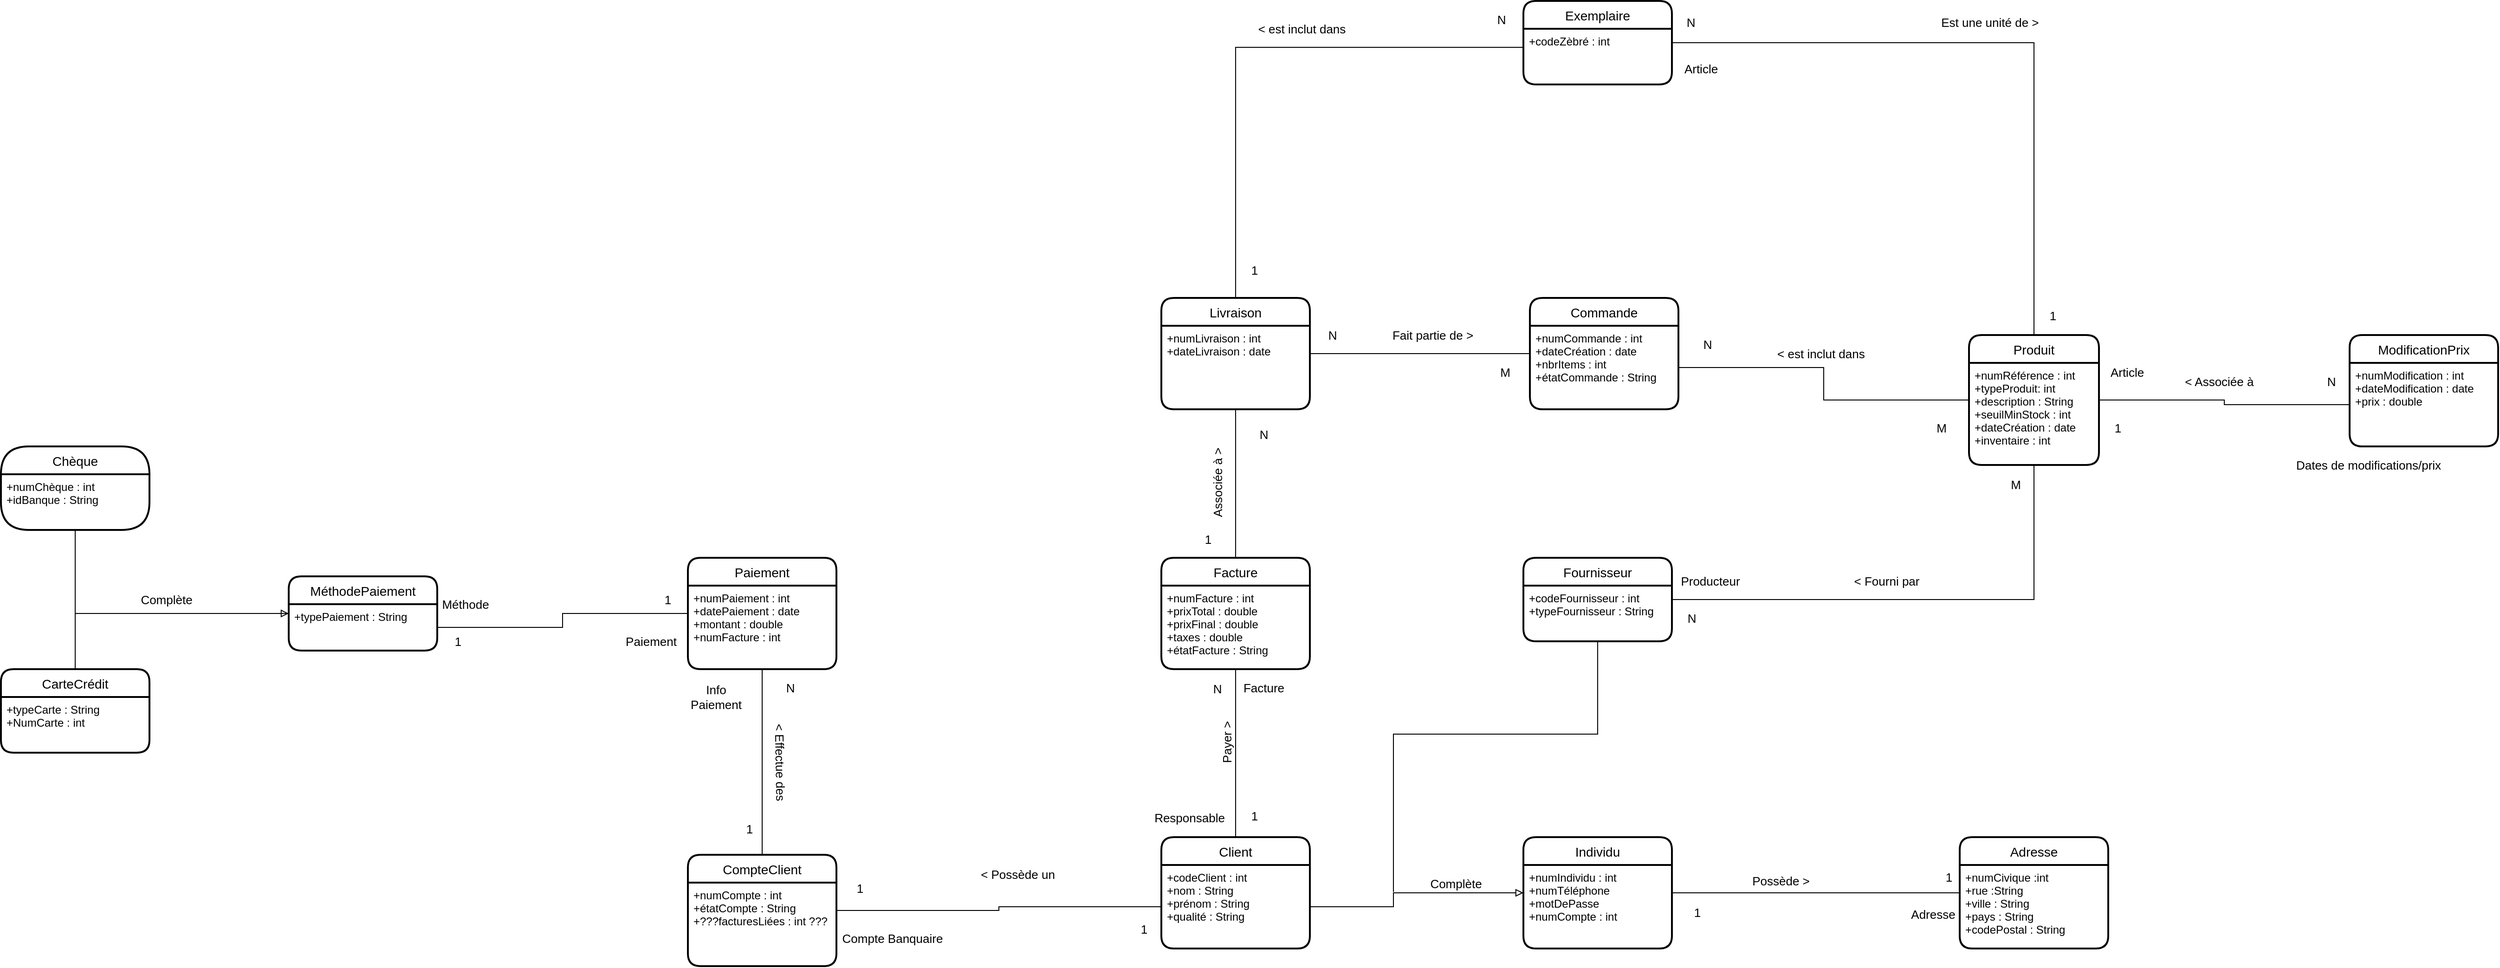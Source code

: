 <mxfile version="13.7.3" type="device"><diagram id="C0G2FVbS0z-vKKuk3WYJ" name="Page-1"><mxGraphModel dx="3759" dy="2117" grid="1" gridSize="10" guides="1" tooltips="1" connect="1" arrows="1" fold="1" page="1" pageScale="1" pageWidth="827" pageHeight="1169" math="0" shadow="0"><root><mxCell id="0"/><mxCell id="1" parent="0"/><mxCell id="t3qwVprBRzyFTFLxtJYm-5" value="Produit" style="swimlane;childLayout=stackLayout;horizontal=1;startSize=30;horizontalStack=0;rounded=1;fontSize=14;fontStyle=0;strokeWidth=2;resizeParent=0;resizeLast=1;shadow=0;dashed=0;align=center;" vertex="1" parent="1"><mxGeometry x="60" y="60" width="140" height="140" as="geometry"/></mxCell><mxCell id="t3qwVprBRzyFTFLxtJYm-6" value="+numRéférence : int&#10;+typeProduit: int&#10;+description : String&#10;+seuilMinStock : int&#10;+dateCréation : date&#10;+inventaire : int&#10;" style="align=left;strokeColor=none;fillColor=none;spacingLeft=4;fontSize=12;verticalAlign=top;resizable=0;rotatable=0;part=1;" vertex="1" parent="t3qwVprBRzyFTFLxtJYm-5"><mxGeometry y="30" width="140" height="110" as="geometry"/></mxCell><mxCell id="t3qwVprBRzyFTFLxtJYm-10" style="edgeStyle=orthogonalEdgeStyle;rounded=0;orthogonalLoop=1;jettySize=auto;html=1;endArrow=none;endFill=0;" edge="1" parent="1" source="t3qwVprBRzyFTFLxtJYm-9" target="t3qwVprBRzyFTFLxtJYm-5"><mxGeometry relative="1" as="geometry"/></mxCell><mxCell id="t3qwVprBRzyFTFLxtJYm-11" value="N" style="edgeLabel;html=1;align=center;verticalAlign=middle;resizable=0;points=[];fontSize=13;" vertex="1" connectable="0" parent="t3qwVprBRzyFTFLxtJYm-10"><mxGeometry x="-0.054" y="58" relative="1" as="geometry"><mxPoint x="110" y="-83" as="offset"/></mxGeometry></mxCell><mxCell id="t3qwVprBRzyFTFLxtJYm-12" value="1" style="edgeLabel;html=1;align=center;verticalAlign=middle;resizable=0;points=[];fontSize=13;" vertex="1" connectable="0" parent="t3qwVprBRzyFTFLxtJYm-10"><mxGeometry x="0.855" y="3" relative="1" as="geometry"><mxPoint y="27" as="offset"/></mxGeometry></mxCell><mxCell id="t3qwVprBRzyFTFLxtJYm-13" value="Article" style="edgeLabel;html=1;align=center;verticalAlign=middle;resizable=0;points=[];fontSize=13;" vertex="1" connectable="0" parent="t3qwVprBRzyFTFLxtJYm-10"><mxGeometry x="0.818" y="2" relative="1" as="geometry"><mxPoint x="5" y="-32" as="offset"/></mxGeometry></mxCell><mxCell id="t3qwVprBRzyFTFLxtJYm-14" value="Dates de modifications/prix" style="edgeLabel;html=1;align=center;verticalAlign=middle;resizable=0;points=[];fontSize=13;" vertex="1" connectable="0" parent="t3qwVprBRzyFTFLxtJYm-10"><mxGeometry x="-0.818" y="-3" relative="1" as="geometry"><mxPoint x="45" y="68" as="offset"/></mxGeometry></mxCell><mxCell id="t3qwVprBRzyFTFLxtJYm-16" value="&amp;lt; Associée à&amp;nbsp;" style="edgeLabel;html=1;align=center;verticalAlign=middle;resizable=0;points=[];fontSize=13;rotation=0;" vertex="1" connectable="0" parent="t3qwVprBRzyFTFLxtJYm-10"><mxGeometry x="0.132" y="1" relative="1" as="geometry"><mxPoint x="11" y="-21" as="offset"/></mxGeometry></mxCell><mxCell id="t3qwVprBRzyFTFLxtJYm-19" style="edgeStyle=orthogonalEdgeStyle;rounded=0;orthogonalLoop=1;jettySize=auto;html=1;endArrow=none;endFill=0;" edge="1" parent="1" source="t3qwVprBRzyFTFLxtJYm-17" target="t3qwVprBRzyFTFLxtJYm-5"><mxGeometry relative="1" as="geometry"/></mxCell><mxCell id="t3qwVprBRzyFTFLxtJYm-20" value="&lt;font style=&quot;font-size: 13px&quot;&gt;N&lt;/font&gt;" style="edgeLabel;html=1;align=center;verticalAlign=middle;resizable=0;points=[];" vertex="1" connectable="0" parent="t3qwVprBRzyFTFLxtJYm-19"><mxGeometry x="-0.923" y="-1" relative="1" as="geometry"><mxPoint y="19" as="offset"/></mxGeometry></mxCell><mxCell id="t3qwVprBRzyFTFLxtJYm-21" value="M" style="edgeLabel;html=1;align=center;verticalAlign=middle;resizable=0;points=[];fontSize=13;" vertex="1" connectable="0" parent="t3qwVprBRzyFTFLxtJYm-19"><mxGeometry x="0.85" y="-1" relative="1" as="geometry"><mxPoint x="-21" y="-19" as="offset"/></mxGeometry></mxCell><mxCell id="t3qwVprBRzyFTFLxtJYm-24" value="Producteur" style="edgeLabel;html=1;align=center;verticalAlign=middle;resizable=0;points=[];fontSize=13;" vertex="1" connectable="0" parent="t3qwVprBRzyFTFLxtJYm-19"><mxGeometry x="-0.915" y="4" relative="1" as="geometry"><mxPoint x="18" y="-16" as="offset"/></mxGeometry></mxCell><mxCell id="t3qwVprBRzyFTFLxtJYm-25" value="&amp;lt; Fourni par" style="edgeLabel;html=1;align=center;verticalAlign=middle;resizable=0;points=[];fontSize=13;" vertex="1" connectable="0" parent="t3qwVprBRzyFTFLxtJYm-19"><mxGeometry x="-0.139" y="-3" relative="1" as="geometry"><mxPoint y="-23" as="offset"/></mxGeometry></mxCell><mxCell id="t3qwVprBRzyFTFLxtJYm-17" value="Fournisseur" style="swimlane;childLayout=stackLayout;horizontal=1;startSize=30;horizontalStack=0;rounded=1;fontSize=14;fontStyle=0;strokeWidth=2;resizeParent=0;resizeLast=1;shadow=0;dashed=0;align=center;" vertex="1" parent="1"><mxGeometry x="-420" y="300" width="160" height="90" as="geometry"/></mxCell><mxCell id="t3qwVprBRzyFTFLxtJYm-18" value="+codeFournisseur : int&#10;+typeFournisseur : String&#10;" style="align=left;strokeColor=none;fillColor=none;spacingLeft=4;fontSize=12;verticalAlign=top;resizable=0;rotatable=0;part=1;" vertex="1" parent="t3qwVprBRzyFTFLxtJYm-17"><mxGeometry y="30" width="160" height="60" as="geometry"/></mxCell><mxCell id="t3qwVprBRzyFTFLxtJYm-28" style="edgeStyle=orthogonalEdgeStyle;rounded=0;orthogonalLoop=1;jettySize=auto;html=1;endArrow=none;endFill=0;fontSize=13;" edge="1" parent="1" target="t3qwVprBRzyFTFLxtJYm-17"><mxGeometry relative="1" as="geometry"><mxPoint x="-560" y="660" as="sourcePoint"/><Array as="points"><mxPoint x="-560" y="490"/><mxPoint x="-340" y="490"/></Array></mxGeometry></mxCell><mxCell id="t3qwVprBRzyFTFLxtJYm-26" value="Individu" style="swimlane;childLayout=stackLayout;horizontal=1;startSize=30;horizontalStack=0;rounded=1;fontSize=14;fontStyle=0;strokeWidth=2;resizeParent=0;resizeLast=1;shadow=0;dashed=0;align=center;" vertex="1" parent="1"><mxGeometry x="-420" y="601" width="160" height="120" as="geometry"/></mxCell><mxCell id="t3qwVprBRzyFTFLxtJYm-27" value="+numIndividu : int&#10;+numTéléphone&#10;+motDePasse&#10;+numCompte : int&#10;" style="align=left;strokeColor=none;fillColor=none;spacingLeft=4;fontSize=12;verticalAlign=top;resizable=0;rotatable=0;part=1;" vertex="1" parent="t3qwVprBRzyFTFLxtJYm-26"><mxGeometry y="30" width="160" height="90" as="geometry"/></mxCell><mxCell id="t3qwVprBRzyFTFLxtJYm-31" style="edgeStyle=orthogonalEdgeStyle;rounded=0;orthogonalLoop=1;jettySize=auto;html=1;endArrow=none;endFill=0;fontSize=13;" edge="1" parent="1" source="t3qwVprBRzyFTFLxtJYm-29" target="t3qwVprBRzyFTFLxtJYm-26"><mxGeometry relative="1" as="geometry"/></mxCell><mxCell id="t3qwVprBRzyFTFLxtJYm-36" value="1" style="edgeLabel;html=1;align=center;verticalAlign=middle;resizable=0;points=[];fontSize=13;" vertex="1" connectable="0" parent="t3qwVprBRzyFTFLxtJYm-31"><mxGeometry x="0.825" y="1" relative="1" as="geometry"><mxPoint y="20" as="offset"/></mxGeometry></mxCell><mxCell id="t3qwVprBRzyFTFLxtJYm-37" value="1" style="edgeLabel;html=1;align=center;verticalAlign=middle;resizable=0;points=[];fontSize=13;" vertex="1" connectable="0" parent="t3qwVprBRzyFTFLxtJYm-31"><mxGeometry x="-0.863" y="2" relative="1" as="geometry"><mxPoint x="9" y="-19" as="offset"/></mxGeometry></mxCell><mxCell id="t3qwVprBRzyFTFLxtJYm-38" value="Adresse" style="edgeLabel;html=1;align=center;verticalAlign=middle;resizable=0;points=[];fontSize=13;" vertex="1" connectable="0" parent="t3qwVprBRzyFTFLxtJYm-31"><mxGeometry x="-0.75" y="2" relative="1" as="geometry"><mxPoint x="10" y="21" as="offset"/></mxGeometry></mxCell><mxCell id="t3qwVprBRzyFTFLxtJYm-39" value="Possède &amp;gt;" style="edgeLabel;html=1;align=center;verticalAlign=middle;resizable=0;points=[];fontSize=13;" vertex="1" connectable="0" parent="t3qwVprBRzyFTFLxtJYm-31"><mxGeometry x="0.163" y="-1" relative="1" as="geometry"><mxPoint x="-13" y="-12" as="offset"/></mxGeometry></mxCell><mxCell id="t3qwVprBRzyFTFLxtJYm-42" style="edgeStyle=orthogonalEdgeStyle;rounded=0;orthogonalLoop=1;jettySize=auto;html=1;endArrow=block;endFill=0;fontSize=13;" edge="1" parent="1" source="t3qwVprBRzyFTFLxtJYm-41" target="t3qwVprBRzyFTFLxtJYm-26"><mxGeometry relative="1" as="geometry"><Array as="points"><mxPoint x="-560" y="676"/><mxPoint x="-560" y="661"/></Array></mxGeometry></mxCell><mxCell id="t3qwVprBRzyFTFLxtJYm-65" value="Complète" style="edgeLabel;html=1;align=center;verticalAlign=middle;resizable=0;points=[];fontSize=13;" vertex="1" connectable="0" parent="t3qwVprBRzyFTFLxtJYm-42"><mxGeometry x="0.292" relative="1" as="geometry"><mxPoint x="13" y="-10" as="offset"/></mxGeometry></mxCell><mxCell id="t3qwVprBRzyFTFLxtJYm-57" style="edgeStyle=orthogonalEdgeStyle;rounded=0;orthogonalLoop=1;jettySize=auto;html=1;endArrow=none;endFill=0;fontSize=13;" edge="1" parent="1" source="t3qwVprBRzyFTFLxtJYm-47" target="t3qwVprBRzyFTFLxtJYm-55"><mxGeometry relative="1" as="geometry"/></mxCell><mxCell id="t3qwVprBRzyFTFLxtJYm-58" value="1" style="edgeLabel;html=1;align=center;verticalAlign=middle;resizable=0;points=[];fontSize=13;" vertex="1" connectable="0" parent="t3qwVprBRzyFTFLxtJYm-57"><mxGeometry x="-0.874" y="-4" relative="1" as="geometry"><mxPoint x="-18" y="-16" as="offset"/></mxGeometry></mxCell><mxCell id="t3qwVprBRzyFTFLxtJYm-59" value="N" style="edgeLabel;html=1;align=center;verticalAlign=middle;resizable=0;points=[];fontSize=13;" vertex="1" connectable="0" parent="t3qwVprBRzyFTFLxtJYm-57"><mxGeometry x="0.81" y="3" relative="1" as="geometry"><mxPoint x="33" y="1" as="offset"/></mxGeometry></mxCell><mxCell id="t3qwVprBRzyFTFLxtJYm-61" value="Info&lt;br&gt;Paiement" style="edgeLabel;html=1;align=center;verticalAlign=middle;resizable=0;points=[];fontSize=13;" vertex="1" connectable="0" parent="t3qwVprBRzyFTFLxtJYm-57"><mxGeometry x="0.81" y="1" relative="1" as="geometry"><mxPoint x="-49" y="11" as="offset"/></mxGeometry></mxCell><mxCell id="t3qwVprBRzyFTFLxtJYm-62" value="&amp;lt; Effectue des" style="edgeLabel;html=1;align=center;verticalAlign=middle;resizable=0;points=[];fontSize=13;rotation=89;" vertex="1" connectable="0" parent="t3qwVprBRzyFTFLxtJYm-57"><mxGeometry x="-0.116" y="-2" relative="1" as="geometry"><mxPoint x="18" y="-12" as="offset"/></mxGeometry></mxCell><mxCell id="t3qwVprBRzyFTFLxtJYm-49" style="edgeStyle=orthogonalEdgeStyle;rounded=0;orthogonalLoop=1;jettySize=auto;html=1;endArrow=none;endFill=0;fontSize=13;" edge="1" parent="1" source="t3qwVprBRzyFTFLxtJYm-41" target="t3qwVprBRzyFTFLxtJYm-47"><mxGeometry relative="1" as="geometry"/></mxCell><mxCell id="t3qwVprBRzyFTFLxtJYm-50" value="1" style="edgeLabel;html=1;align=center;verticalAlign=middle;resizable=0;points=[];fontSize=13;" vertex="1" connectable="0" parent="t3qwVprBRzyFTFLxtJYm-49"><mxGeometry x="-0.765" relative="1" as="geometry"><mxPoint x="22" y="24" as="offset"/></mxGeometry></mxCell><mxCell id="t3qwVprBRzyFTFLxtJYm-51" value="1" style="edgeLabel;html=1;align=center;verticalAlign=middle;resizable=0;points=[];fontSize=13;" vertex="1" connectable="0" parent="t3qwVprBRzyFTFLxtJYm-49"><mxGeometry x="0.687" y="1" relative="1" as="geometry"><mxPoint x="-31" y="-25" as="offset"/></mxGeometry></mxCell><mxCell id="t3qwVprBRzyFTFLxtJYm-52" value="Compte Banquaire" style="edgeLabel;html=1;align=center;verticalAlign=middle;resizable=0;points=[];fontSize=13;" vertex="1" connectable="0" parent="t3qwVprBRzyFTFLxtJYm-49"><mxGeometry x="0.866" relative="1" as="geometry"><mxPoint x="36" y="30" as="offset"/></mxGeometry></mxCell><mxCell id="t3qwVprBRzyFTFLxtJYm-53" value="&amp;lt; Possède un" style="edgeLabel;html=1;align=center;verticalAlign=middle;resizable=0;points=[];fontSize=13;rotation=0;" vertex="1" connectable="0" parent="t3qwVprBRzyFTFLxtJYm-49"><mxGeometry x="-0.229" y="-1" relative="1" as="geometry"><mxPoint x="-19" y="-34" as="offset"/></mxGeometry></mxCell><mxCell id="t3qwVprBRzyFTFLxtJYm-40" value="Client" style="swimlane;childLayout=stackLayout;horizontal=1;startSize=30;horizontalStack=0;rounded=1;fontSize=14;fontStyle=0;strokeWidth=2;resizeParent=0;resizeLast=1;shadow=0;dashed=0;align=center;" vertex="1" parent="1"><mxGeometry x="-810" y="601" width="160" height="120" as="geometry"/></mxCell><mxCell id="t3qwVprBRzyFTFLxtJYm-41" value="+codeClient : int&#10;+nom : String&#10;+prénom : String&#10;+qualité : String" style="align=left;strokeColor=none;fillColor=none;spacingLeft=4;fontSize=12;verticalAlign=top;resizable=0;rotatable=0;part=1;" vertex="1" parent="t3qwVprBRzyFTFLxtJYm-40"><mxGeometry y="30" width="160" height="90" as="geometry"/></mxCell><mxCell id="t3qwVprBRzyFTFLxtJYm-29" value="Adresse" style="swimlane;childLayout=stackLayout;horizontal=1;startSize=30;horizontalStack=0;rounded=1;fontSize=14;fontStyle=0;strokeWidth=2;resizeParent=0;resizeLast=1;shadow=0;dashed=0;align=center;" vertex="1" parent="1"><mxGeometry x="50" y="601" width="160" height="120" as="geometry"/></mxCell><mxCell id="t3qwVprBRzyFTFLxtJYm-30" value="+numCivique :int&#10;+rue :String&#10;+ville : String&#10;+pays : String&#10;+codePostal : String" style="align=left;strokeColor=none;fillColor=none;spacingLeft=4;fontSize=12;verticalAlign=top;resizable=0;rotatable=0;part=1;" vertex="1" parent="t3qwVprBRzyFTFLxtJYm-29"><mxGeometry y="30" width="160" height="90" as="geometry"/></mxCell><mxCell id="t3qwVprBRzyFTFLxtJYm-47" value="CompteClient" style="swimlane;childLayout=stackLayout;horizontal=1;startSize=30;horizontalStack=0;rounded=1;fontSize=14;fontStyle=0;strokeWidth=2;resizeParent=0;resizeLast=1;shadow=0;dashed=0;align=center;" vertex="1" parent="1"><mxGeometry x="-1320" y="620" width="160" height="120" as="geometry"/></mxCell><mxCell id="t3qwVprBRzyFTFLxtJYm-48" value="+numCompte : int&#10;+étatCompte : String&#10;+???facturesLiées : int ???" style="align=left;strokeColor=none;fillColor=none;spacingLeft=4;fontSize=12;verticalAlign=top;resizable=0;rotatable=0;part=1;" vertex="1" parent="t3qwVprBRzyFTFLxtJYm-47"><mxGeometry y="30" width="160" height="90" as="geometry"/></mxCell><mxCell id="t3qwVprBRzyFTFLxtJYm-55" value="Paiement" style="swimlane;childLayout=stackLayout;horizontal=1;startSize=30;horizontalStack=0;rounded=1;fontSize=14;fontStyle=0;strokeWidth=2;resizeParent=0;resizeLast=1;shadow=0;dashed=0;align=center;" vertex="1" parent="1"><mxGeometry x="-1320" y="300" width="160" height="120" as="geometry"/></mxCell><mxCell id="t3qwVprBRzyFTFLxtJYm-56" value="+numPaiement : int&#10;+datePaiement : date&#10;+montant : double &#10;+numFacture : int" style="align=left;strokeColor=none;fillColor=none;spacingLeft=4;fontSize=12;verticalAlign=top;resizable=0;rotatable=0;part=1;" vertex="1" parent="t3qwVprBRzyFTFLxtJYm-55"><mxGeometry y="30" width="160" height="90" as="geometry"/></mxCell><mxCell id="t3qwVprBRzyFTFLxtJYm-66" style="edgeStyle=orthogonalEdgeStyle;rounded=0;orthogonalLoop=1;jettySize=auto;html=1;endArrow=none;endFill=0;fontSize=13;" edge="1" parent="1"><mxGeometry relative="1" as="geometry"><mxPoint x="-730" y="420" as="sourcePoint"/><mxPoint x="-730" y="601" as="targetPoint"/></mxGeometry></mxCell><mxCell id="t3qwVprBRzyFTFLxtJYm-69" value="1" style="edgeLabel;html=1;align=center;verticalAlign=middle;resizable=0;points=[];fontSize=13;" vertex="1" connectable="0" parent="t3qwVprBRzyFTFLxtJYm-66"><mxGeometry x="0.746" y="1" relative="1" as="geometry"><mxPoint x="19" as="offset"/></mxGeometry></mxCell><mxCell id="t3qwVprBRzyFTFLxtJYm-70" value="N" style="edgeLabel;html=1;align=center;verticalAlign=middle;resizable=0;points=[];fontSize=13;" vertex="1" connectable="0" parent="t3qwVprBRzyFTFLxtJYm-66"><mxGeometry x="-0.867" y="-3" relative="1" as="geometry"><mxPoint x="-17" y="8.33" as="offset"/></mxGeometry></mxCell><mxCell id="t3qwVprBRzyFTFLxtJYm-71" value="Responsable" style="edgeLabel;html=1;align=center;verticalAlign=middle;resizable=0;points=[];fontSize=13;" vertex="1" connectable="0" parent="t3qwVprBRzyFTFLxtJYm-66"><mxGeometry x="0.668" y="1" relative="1" as="geometry"><mxPoint x="-51" y="9" as="offset"/></mxGeometry></mxCell><mxCell id="t3qwVprBRzyFTFLxtJYm-72" value="Facture" style="edgeLabel;html=1;align=center;verticalAlign=middle;resizable=0;points=[];fontSize=13;" vertex="1" connectable="0" parent="t3qwVprBRzyFTFLxtJYm-66"><mxGeometry x="-0.691" y="-2" relative="1" as="geometry"><mxPoint x="32" y="-8" as="offset"/></mxGeometry></mxCell><mxCell id="t3qwVprBRzyFTFLxtJYm-78" value="Payer &amp;gt;" style="edgeLabel;html=1;align=center;verticalAlign=middle;resizable=0;points=[];fontSize=13;rotation=-90;" vertex="1" connectable="0" parent="t3qwVprBRzyFTFLxtJYm-66"><mxGeometry x="-0.127" y="2" relative="1" as="geometry"><mxPoint x="-12" as="offset"/></mxGeometry></mxCell><mxCell id="t3qwVprBRzyFTFLxtJYm-63" value="Facture" style="swimlane;childLayout=stackLayout;horizontal=1;startSize=30;horizontalStack=0;rounded=1;fontSize=14;fontStyle=0;strokeWidth=2;resizeParent=0;resizeLast=1;shadow=0;dashed=0;align=center;" vertex="1" parent="1"><mxGeometry x="-810" y="300" width="160" height="120" as="geometry"/></mxCell><mxCell id="t3qwVprBRzyFTFLxtJYm-64" value="+numFacture : int&#10;+prixTotal : double&#10;+prixFinal : double&#10;+taxes : double&#10;+étatFacture : String" style="align=left;strokeColor=none;fillColor=none;spacingLeft=4;fontSize=12;verticalAlign=top;resizable=0;rotatable=0;part=1;" vertex="1" parent="t3qwVprBRzyFTFLxtJYm-63"><mxGeometry y="30" width="160" height="90" as="geometry"/></mxCell><mxCell id="t3qwVprBRzyFTFLxtJYm-84" style="edgeStyle=orthogonalEdgeStyle;rounded=0;orthogonalLoop=1;jettySize=auto;html=1;endArrow=none;endFill=0;fontSize=13;" edge="1" parent="1" source="t3qwVprBRzyFTFLxtJYm-79"><mxGeometry relative="1" as="geometry"><mxPoint x="-1750" y="360" as="targetPoint"/><Array as="points"><mxPoint x="-1980" y="360"/></Array></mxGeometry></mxCell><mxCell id="t3qwVprBRzyFTFLxtJYm-79" value="CarteCrédit" style="swimlane;childLayout=stackLayout;horizontal=1;startSize=30;horizontalStack=0;rounded=1;fontSize=14;fontStyle=0;strokeWidth=2;resizeParent=0;resizeLast=1;shadow=0;dashed=0;align=center;" vertex="1" parent="1"><mxGeometry x="-2060" y="420" width="160" height="90" as="geometry"/></mxCell><mxCell id="t3qwVprBRzyFTFLxtJYm-80" value="+typeCarte : String&#10;+NumCarte : int" style="align=left;strokeColor=none;fillColor=none;spacingLeft=4;fontSize=12;verticalAlign=top;resizable=0;rotatable=0;part=1;" vertex="1" parent="t3qwVprBRzyFTFLxtJYm-79"><mxGeometry y="30" width="160" height="60" as="geometry"/></mxCell><mxCell id="t3qwVprBRzyFTFLxtJYm-81" value="Chèque" style="swimlane;childLayout=stackLayout;horizontal=1;startSize=30;horizontalStack=0;rounded=1;fontSize=14;fontStyle=0;strokeWidth=2;resizeParent=0;resizeLast=1;shadow=0;dashed=0;align=center;arcSize=50;" vertex="1" parent="1"><mxGeometry x="-2060" y="180" width="160" height="90" as="geometry"/></mxCell><mxCell id="t3qwVprBRzyFTFLxtJYm-82" value="+numChèque : int&#10;+idBanque : String" style="align=left;strokeColor=none;fillColor=none;spacingLeft=4;fontSize=12;verticalAlign=top;resizable=0;rotatable=0;part=1;" vertex="1" parent="t3qwVprBRzyFTFLxtJYm-81"><mxGeometry y="30" width="160" height="60" as="geometry"/></mxCell><mxCell id="t3qwVprBRzyFTFLxtJYm-83" style="edgeStyle=orthogonalEdgeStyle;rounded=0;orthogonalLoop=1;jettySize=auto;html=1;endArrow=block;endFill=0;fontSize=13;" edge="1" parent="1" source="t3qwVprBRzyFTFLxtJYm-82" target="t3qwVprBRzyFTFLxtJYm-75"><mxGeometry relative="1" as="geometry"><Array as="points"><mxPoint x="-1980" y="360"/></Array></mxGeometry></mxCell><mxCell id="t3qwVprBRzyFTFLxtJYm-85" value="Complète" style="edgeLabel;html=1;align=center;verticalAlign=middle;resizable=0;points=[];fontSize=13;" vertex="1" connectable="0" parent="t3qwVprBRzyFTFLxtJYm-83"><mxGeometry x="0.176" y="1" relative="1" as="geometry"><mxPoint y="-14" as="offset"/></mxGeometry></mxCell><mxCell id="t3qwVprBRzyFTFLxtJYm-75" value="MéthodePaiement" style="swimlane;childLayout=stackLayout;horizontal=1;startSize=30;horizontalStack=0;rounded=1;fontSize=14;fontStyle=0;strokeWidth=2;resizeParent=0;resizeLast=1;shadow=0;dashed=0;align=center;" vertex="1" parent="1"><mxGeometry x="-1750" y="320" width="160" height="80" as="geometry"/></mxCell><mxCell id="t3qwVprBRzyFTFLxtJYm-76" value="+typePaiement : String&#10;" style="align=left;strokeColor=none;fillColor=none;spacingLeft=4;fontSize=12;verticalAlign=top;resizable=0;rotatable=0;part=1;" vertex="1" parent="t3qwVprBRzyFTFLxtJYm-75"><mxGeometry y="30" width="160" height="50" as="geometry"/></mxCell><mxCell id="t3qwVprBRzyFTFLxtJYm-86" style="edgeStyle=orthogonalEdgeStyle;rounded=0;orthogonalLoop=1;jettySize=auto;html=1;endArrow=none;endFill=0;fontSize=13;" edge="1" parent="1" source="t3qwVprBRzyFTFLxtJYm-76" target="t3qwVprBRzyFTFLxtJYm-55"><mxGeometry relative="1" as="geometry"/></mxCell><mxCell id="t3qwVprBRzyFTFLxtJYm-87" value="1" style="edgeLabel;html=1;align=center;verticalAlign=middle;resizable=0;points=[];fontSize=13;" vertex="1" connectable="0" parent="t3qwVprBRzyFTFLxtJYm-86"><mxGeometry x="0.847" y="1" relative="1" as="geometry"><mxPoint y="-14" as="offset"/></mxGeometry></mxCell><mxCell id="t3qwVprBRzyFTFLxtJYm-88" value="1" style="edgeLabel;html=1;align=center;verticalAlign=middle;resizable=0;points=[];fontSize=13;" vertex="1" connectable="0" parent="t3qwVprBRzyFTFLxtJYm-86"><mxGeometry x="-0.849" y="-2" relative="1" as="geometry"><mxPoint y="13" as="offset"/></mxGeometry></mxCell><mxCell id="t3qwVprBRzyFTFLxtJYm-89" value="Paiement" style="edgeLabel;html=1;align=center;verticalAlign=middle;resizable=0;points=[];fontSize=13;" vertex="1" connectable="0" parent="t3qwVprBRzyFTFLxtJYm-86"><mxGeometry x="0.818" y="3" relative="1" as="geometry"><mxPoint x="-14.17" y="33" as="offset"/></mxGeometry></mxCell><mxCell id="t3qwVprBRzyFTFLxtJYm-90" value="Méthode" style="edgeLabel;html=1;align=center;verticalAlign=middle;resizable=0;points=[];fontSize=13;" vertex="1" connectable="0" parent="t3qwVprBRzyFTFLxtJYm-86"><mxGeometry x="-0.685" y="1" relative="1" as="geometry"><mxPoint x="-15" y="-24" as="offset"/></mxGeometry></mxCell><mxCell id="t3qwVprBRzyFTFLxtJYm-111" style="edgeStyle=orthogonalEdgeStyle;rounded=0;orthogonalLoop=1;jettySize=auto;html=1;endArrow=none;endFill=0;fontSize=13;" edge="1" parent="1" source="t3qwVprBRzyFTFLxtJYm-91" target="t3qwVprBRzyFTFLxtJYm-108"><mxGeometry relative="1" as="geometry"><Array as="points"><mxPoint x="-730" y="-250"/></Array></mxGeometry></mxCell><mxCell id="t3qwVprBRzyFTFLxtJYm-116" value="1" style="edgeLabel;html=1;align=center;verticalAlign=middle;resizable=0;points=[];fontSize=13;" vertex="1" connectable="0" parent="t3qwVprBRzyFTFLxtJYm-111"><mxGeometry x="-0.869" y="-3" relative="1" as="geometry"><mxPoint x="17" y="8" as="offset"/></mxGeometry></mxCell><mxCell id="t3qwVprBRzyFTFLxtJYm-117" value="N" style="edgeLabel;html=1;align=center;verticalAlign=middle;resizable=0;points=[];fontSize=13;" vertex="1" connectable="0" parent="t3qwVprBRzyFTFLxtJYm-111"><mxGeometry x="0.917" y="2" relative="1" as="geometry"><mxPoint y="-28.06" as="offset"/></mxGeometry></mxCell><mxCell id="t3qwVprBRzyFTFLxtJYm-121" value="&amp;lt; est inclut dans" style="edgeLabel;html=1;align=center;verticalAlign=middle;resizable=0;points=[];fontSize=13;" vertex="1" connectable="0" parent="t3qwVprBRzyFTFLxtJYm-111"><mxGeometry x="-0.069" y="-23" relative="1" as="geometry"><mxPoint x="70.47" y="-43.06" as="offset"/></mxGeometry></mxCell><mxCell id="t3qwVprBRzyFTFLxtJYm-91" value="Livraison" style="swimlane;childLayout=stackLayout;horizontal=1;startSize=30;horizontalStack=0;rounded=1;fontSize=14;fontStyle=0;strokeWidth=2;resizeParent=0;resizeLast=1;shadow=0;dashed=0;align=center;" vertex="1" parent="1"><mxGeometry x="-810" y="20" width="160" height="120" as="geometry"/></mxCell><mxCell id="t3qwVprBRzyFTFLxtJYm-92" value="+numLivraison : int&#10;+dateLivraison : date&#10;" style="align=left;strokeColor=none;fillColor=none;spacingLeft=4;fontSize=12;verticalAlign=top;resizable=0;rotatable=0;part=1;" vertex="1" parent="t3qwVprBRzyFTFLxtJYm-91"><mxGeometry y="30" width="160" height="90" as="geometry"/></mxCell><mxCell id="t3qwVprBRzyFTFLxtJYm-93" style="edgeStyle=orthogonalEdgeStyle;rounded=0;orthogonalLoop=1;jettySize=auto;html=1;endArrow=none;endFill=0;fontSize=13;" edge="1" parent="1" source="t3qwVprBRzyFTFLxtJYm-92" target="t3qwVprBRzyFTFLxtJYm-63"><mxGeometry relative="1" as="geometry"/></mxCell><mxCell id="t3qwVprBRzyFTFLxtJYm-94" value="N" style="edgeLabel;html=1;align=center;verticalAlign=middle;resizable=0;points=[];fontSize=13;" vertex="1" connectable="0" parent="t3qwVprBRzyFTFLxtJYm-93"><mxGeometry x="-0.662" y="-3" relative="1" as="geometry"><mxPoint x="33" as="offset"/></mxGeometry></mxCell><mxCell id="t3qwVprBRzyFTFLxtJYm-95" value="1" style="edgeLabel;html=1;align=center;verticalAlign=middle;resizable=0;points=[];fontSize=13;" vertex="1" connectable="0" parent="t3qwVprBRzyFTFLxtJYm-93"><mxGeometry x="0.775" y="-1" relative="1" as="geometry"><mxPoint x="-29" y="-2" as="offset"/></mxGeometry></mxCell><mxCell id="t3qwVprBRzyFTFLxtJYm-118" value="Associée à &amp;gt;" style="edgeLabel;html=1;align=center;verticalAlign=middle;resizable=0;points=[];fontSize=13;rotation=-90;" vertex="1" connectable="0" parent="t3qwVprBRzyFTFLxtJYm-93"><mxGeometry x="0.14" y="3" relative="1" as="geometry"><mxPoint x="-23" y="-11.76" as="offset"/></mxGeometry></mxCell><mxCell id="t3qwVprBRzyFTFLxtJYm-100" style="edgeStyle=orthogonalEdgeStyle;rounded=0;orthogonalLoop=1;jettySize=auto;html=1;endArrow=none;endFill=0;fontSize=13;" edge="1" parent="1" source="t3qwVprBRzyFTFLxtJYm-96" target="t3qwVprBRzyFTFLxtJYm-91"><mxGeometry relative="1" as="geometry"/></mxCell><mxCell id="t3qwVprBRzyFTFLxtJYm-102" value="N" style="edgeLabel;html=1;align=center;verticalAlign=middle;resizable=0;points=[];fontSize=13;" vertex="1" connectable="0" parent="t3qwVprBRzyFTFLxtJYm-100"><mxGeometry x="0.797" y="-1" relative="1" as="geometry"><mxPoint y="-19" as="offset"/></mxGeometry></mxCell><mxCell id="t3qwVprBRzyFTFLxtJYm-104" value="M" style="edgeLabel;html=1;align=center;verticalAlign=middle;resizable=0;points=[];fontSize=13;" vertex="1" connectable="0" parent="t3qwVprBRzyFTFLxtJYm-100"><mxGeometry x="-0.797" y="-1" relative="1" as="geometry"><mxPoint x="-3" y="21" as="offset"/></mxGeometry></mxCell><mxCell id="t3qwVprBRzyFTFLxtJYm-119" value="Fait partie de &amp;gt;" style="edgeLabel;html=1;align=center;verticalAlign=middle;resizable=0;points=[];fontSize=13;" vertex="1" connectable="0" parent="t3qwVprBRzyFTFLxtJYm-100"><mxGeometry x="-0.115" y="3" relative="1" as="geometry"><mxPoint y="-23" as="offset"/></mxGeometry></mxCell><mxCell id="t3qwVprBRzyFTFLxtJYm-96" value="Commande" style="swimlane;childLayout=stackLayout;horizontal=1;startSize=30;horizontalStack=0;rounded=1;fontSize=14;fontStyle=0;strokeWidth=2;resizeParent=0;resizeLast=1;shadow=0;dashed=0;align=center;" vertex="1" parent="1"><mxGeometry x="-413" y="20" width="160" height="120" as="geometry"/></mxCell><mxCell id="t3qwVprBRzyFTFLxtJYm-97" value="+numCommande : int&#10;+dateCréation : date&#10;+nbrItems : int&#10;+étatCommande : String" style="align=left;strokeColor=none;fillColor=none;spacingLeft=4;fontSize=12;verticalAlign=top;resizable=0;rotatable=0;part=1;" vertex="1" parent="t3qwVprBRzyFTFLxtJYm-96"><mxGeometry y="30" width="160" height="90" as="geometry"/></mxCell><mxCell id="t3qwVprBRzyFTFLxtJYm-8" value="ModificationPrix" style="swimlane;childLayout=stackLayout;horizontal=1;startSize=30;horizontalStack=0;rounded=1;fontSize=14;fontStyle=0;strokeWidth=2;resizeParent=0;resizeLast=1;shadow=0;dashed=0;align=center;" vertex="1" parent="1"><mxGeometry x="470" y="60" width="160" height="120" as="geometry"/></mxCell><mxCell id="t3qwVprBRzyFTFLxtJYm-9" value="+numModification : int&#10;+dateModification : date&#10;+prix : double" style="align=left;strokeColor=none;fillColor=none;spacingLeft=4;fontSize=12;verticalAlign=top;resizable=0;rotatable=0;part=1;" vertex="1" parent="t3qwVprBRzyFTFLxtJYm-8"><mxGeometry y="30" width="160" height="90" as="geometry"/></mxCell><mxCell id="t3qwVprBRzyFTFLxtJYm-105" style="edgeStyle=orthogonalEdgeStyle;rounded=0;orthogonalLoop=1;jettySize=auto;html=1;endArrow=none;endFill=0;fontSize=13;" edge="1" parent="1" source="t3qwVprBRzyFTFLxtJYm-97" target="t3qwVprBRzyFTFLxtJYm-5"><mxGeometry relative="1" as="geometry"/></mxCell><mxCell id="t3qwVprBRzyFTFLxtJYm-106" value="N" style="edgeLabel;html=1;align=center;verticalAlign=middle;resizable=0;points=[];fontSize=13;" vertex="1" connectable="0" parent="t3qwVprBRzyFTFLxtJYm-105"><mxGeometry x="-0.822" relative="1" as="geometry"><mxPoint y="-25" as="offset"/></mxGeometry></mxCell><mxCell id="t3qwVprBRzyFTFLxtJYm-107" value="M" style="edgeLabel;html=1;align=center;verticalAlign=middle;resizable=0;points=[];fontSize=13;" vertex="1" connectable="0" parent="t3qwVprBRzyFTFLxtJYm-105"><mxGeometry x="0.828" y="2" relative="1" as="geometry"><mxPoint y="32" as="offset"/></mxGeometry></mxCell><mxCell id="t3qwVprBRzyFTFLxtJYm-120" value="&amp;lt; est inclut dans&amp;nbsp;" style="edgeLabel;html=1;align=center;verticalAlign=middle;resizable=0;points=[];fontSize=13;" vertex="1" connectable="0" parent="t3qwVprBRzyFTFLxtJYm-105"><mxGeometry x="-0.108" y="1" relative="1" as="geometry"><mxPoint y="-14" as="offset"/></mxGeometry></mxCell><mxCell id="t3qwVprBRzyFTFLxtJYm-110" style="edgeStyle=orthogonalEdgeStyle;rounded=0;orthogonalLoop=1;jettySize=auto;html=1;endArrow=none;endFill=0;fontSize=13;exitX=1;exitY=0.25;exitDx=0;exitDy=0;" edge="1" parent="1" source="t3qwVprBRzyFTFLxtJYm-109" target="t3qwVprBRzyFTFLxtJYm-5"><mxGeometry relative="1" as="geometry"/></mxCell><mxCell id="t3qwVprBRzyFTFLxtJYm-112" value="N" style="edgeLabel;html=1;align=center;verticalAlign=middle;resizable=0;points=[];fontSize=13;" vertex="1" connectable="0" parent="t3qwVprBRzyFTFLxtJYm-110"><mxGeometry x="-0.904" relative="1" as="geometry"><mxPoint x="-14" y="-22.5" as="offset"/></mxGeometry></mxCell><mxCell id="t3qwVprBRzyFTFLxtJYm-113" value="1" style="edgeLabel;html=1;align=center;verticalAlign=middle;resizable=0;points=[];fontSize=13;" vertex="1" connectable="0" parent="t3qwVprBRzyFTFLxtJYm-110"><mxGeometry x="0.937" relative="1" as="geometry"><mxPoint x="20" y="1" as="offset"/></mxGeometry></mxCell><mxCell id="t3qwVprBRzyFTFLxtJYm-114" value="Est une unité de &amp;gt;&amp;nbsp;" style="edgeLabel;html=1;align=center;verticalAlign=middle;resizable=0;points=[];fontSize=13;" vertex="1" connectable="0" parent="t3qwVprBRzyFTFLxtJYm-110"><mxGeometry x="-0.125" y="3" relative="1" as="geometry"><mxPoint x="35" y="-19.5" as="offset"/></mxGeometry></mxCell><mxCell id="t3qwVprBRzyFTFLxtJYm-115" value="Article" style="edgeLabel;html=1;align=center;verticalAlign=middle;resizable=0;points=[];fontSize=13;" vertex="1" connectable="0" parent="t3qwVprBRzyFTFLxtJYm-110"><mxGeometry x="-0.931" y="-1" relative="1" as="geometry"><mxPoint x="6" y="26.5" as="offset"/></mxGeometry></mxCell><mxCell id="t3qwVprBRzyFTFLxtJYm-108" value="Exemplaire" style="swimlane;childLayout=stackLayout;horizontal=1;startSize=30;horizontalStack=0;rounded=1;fontSize=14;fontStyle=0;strokeWidth=2;resizeParent=0;resizeLast=1;shadow=0;dashed=0;align=center;" vertex="1" parent="1"><mxGeometry x="-420" y="-300" width="160" height="90" as="geometry"/></mxCell><mxCell id="t3qwVprBRzyFTFLxtJYm-109" value="+codeZèbré : int" style="align=left;strokeColor=none;fillColor=none;spacingLeft=4;fontSize=12;verticalAlign=top;resizable=0;rotatable=0;part=1;" vertex="1" parent="t3qwVprBRzyFTFLxtJYm-108"><mxGeometry y="30" width="160" height="60" as="geometry"/></mxCell></root></mxGraphModel></diagram></mxfile>